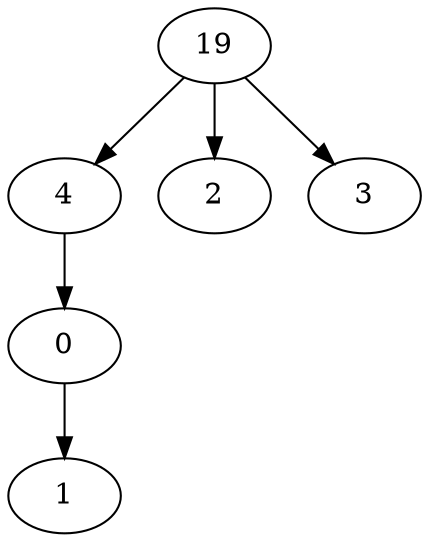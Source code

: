 digraph arbol {19 -> 4[Label=2];
0 -> 1[Label=3];
4 -> 0[Label=2];
19 -> 2[Label=3];
19 -> 3[Label=7];
}